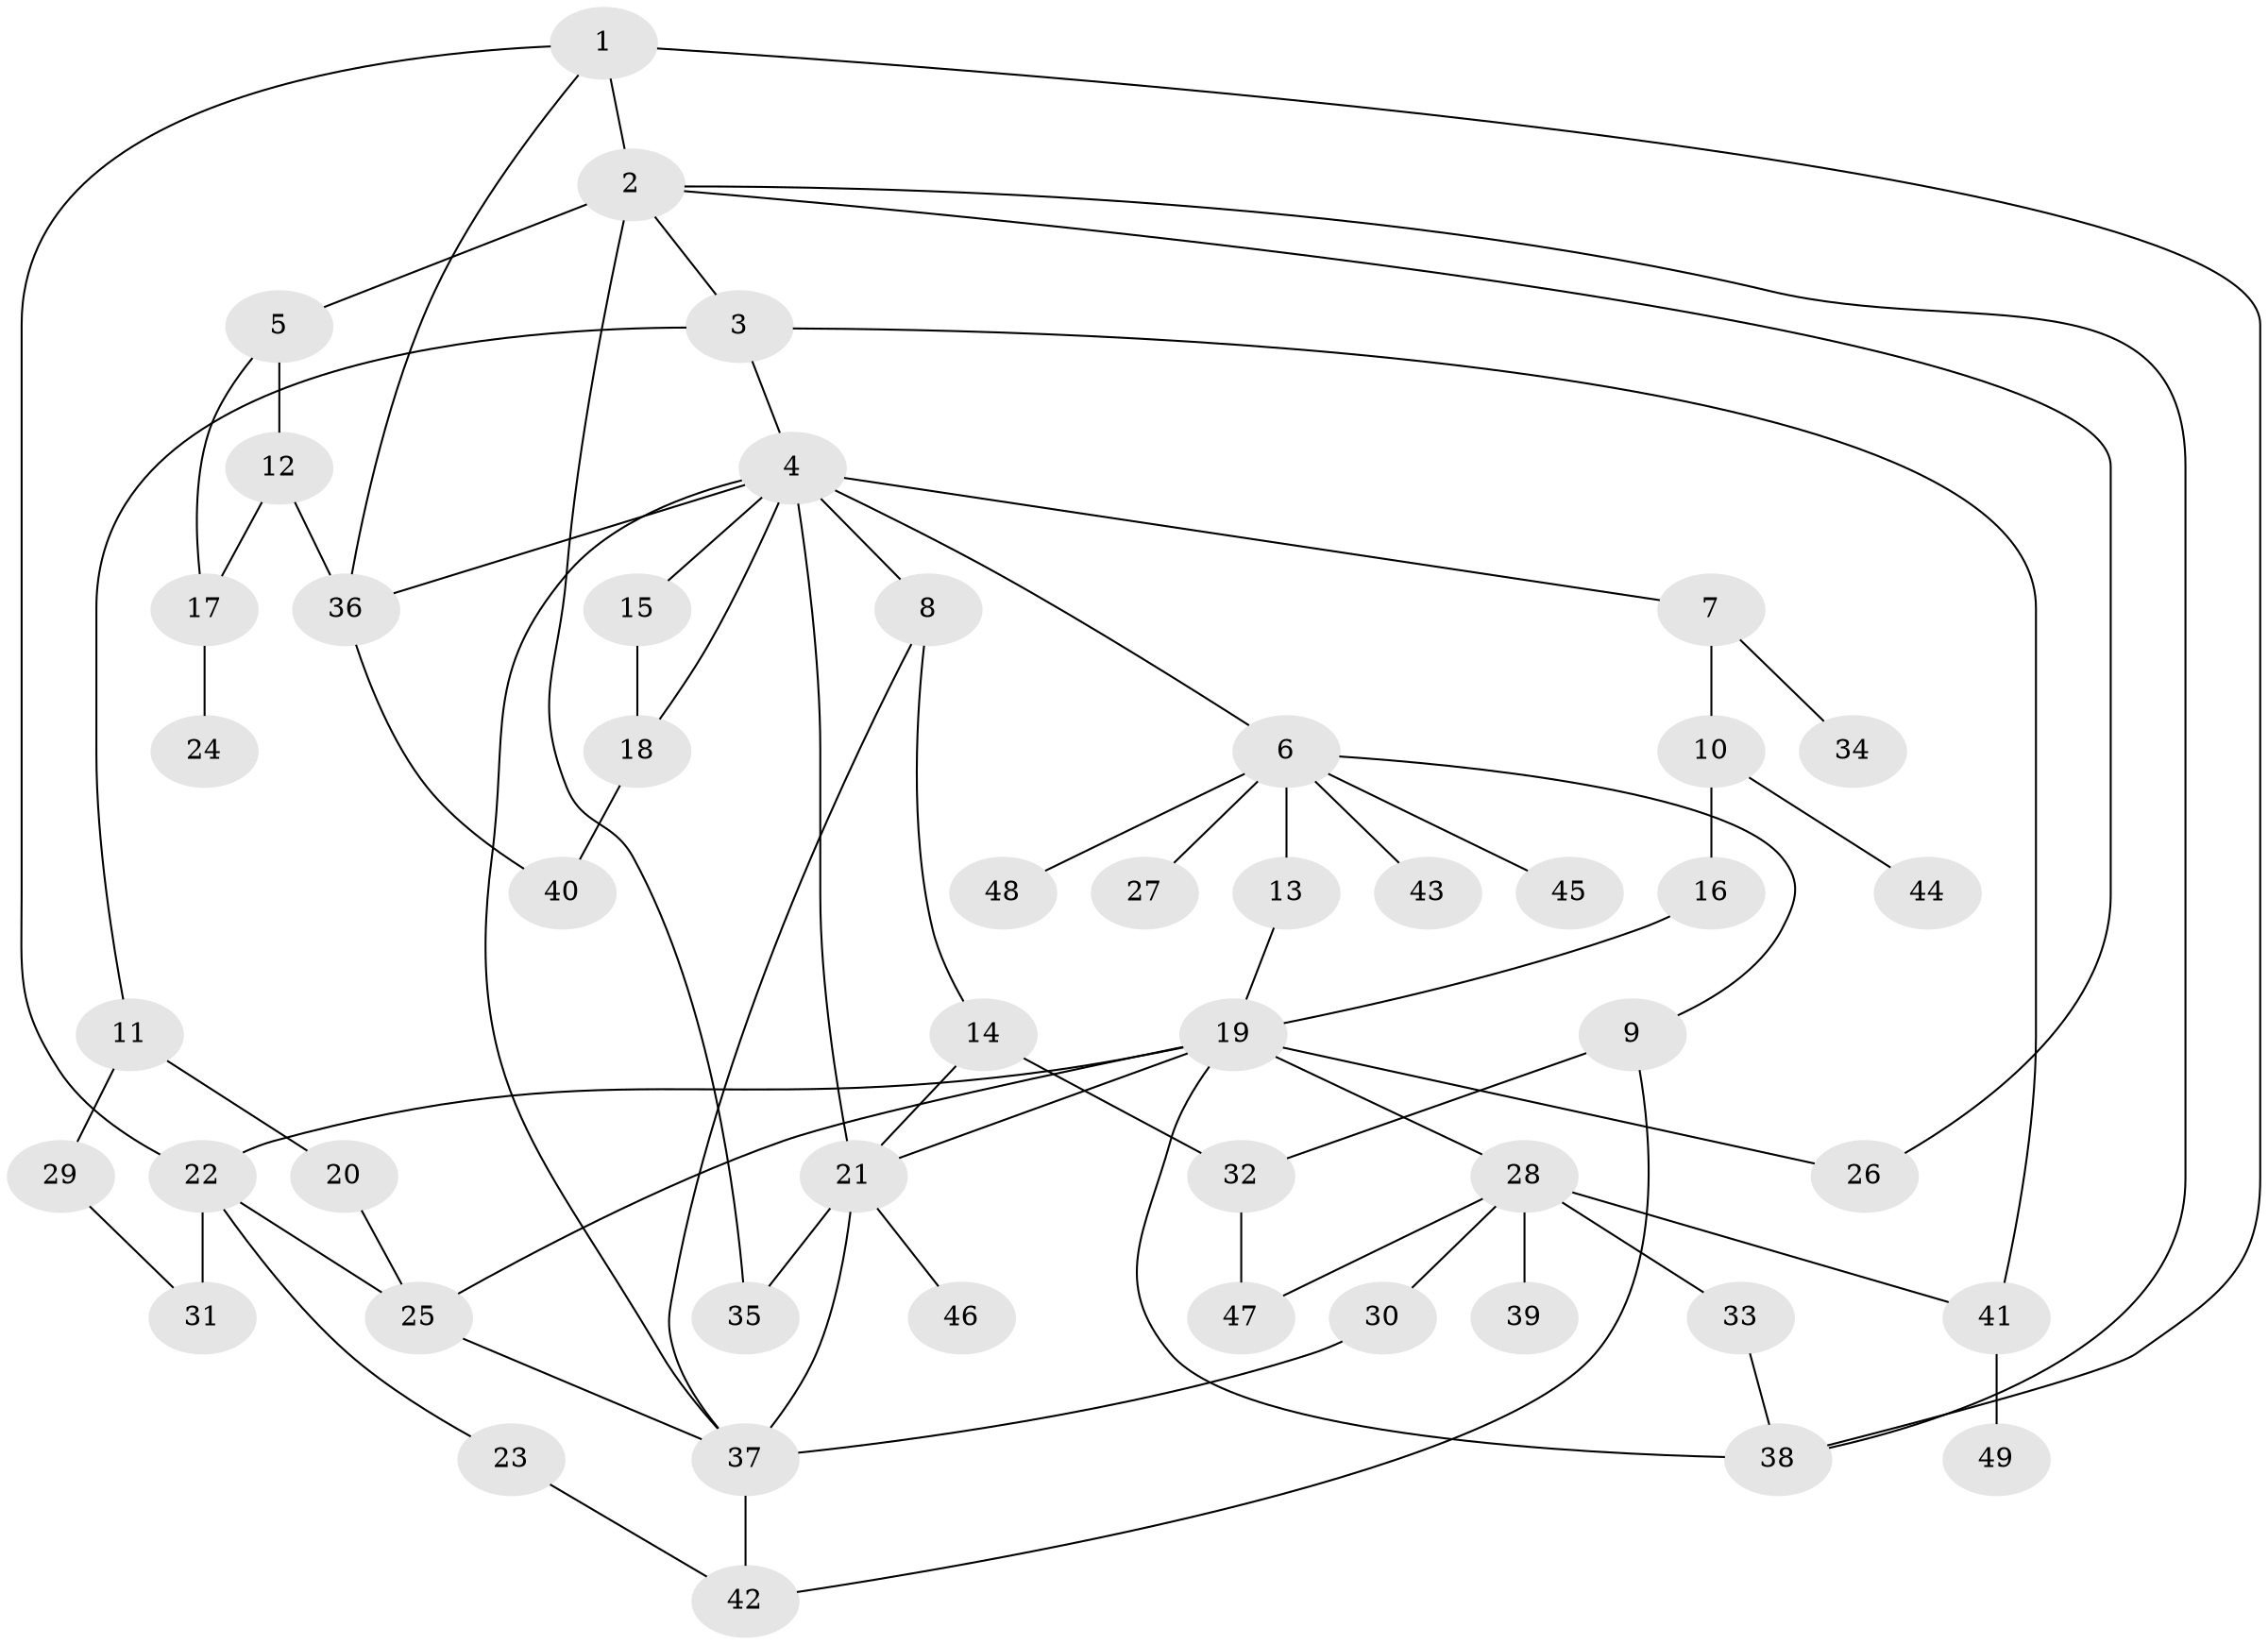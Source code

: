 // original degree distribution, {3: 0.19491525423728814, 5: 0.025423728813559324, 6: 0.03389830508474576, 7: 0.025423728813559324, 4: 0.11016949152542373, 1: 0.2796610169491525, 2: 0.3305084745762712}
// Generated by graph-tools (version 1.1) at 2025/48/03/04/25 22:48:46]
// undirected, 49 vertices, 74 edges
graph export_dot {
  node [color=gray90,style=filled];
  1;
  2;
  3;
  4;
  5;
  6;
  7;
  8;
  9;
  10;
  11;
  12;
  13;
  14;
  15;
  16;
  17;
  18;
  19;
  20;
  21;
  22;
  23;
  24;
  25;
  26;
  27;
  28;
  29;
  30;
  31;
  32;
  33;
  34;
  35;
  36;
  37;
  38;
  39;
  40;
  41;
  42;
  43;
  44;
  45;
  46;
  47;
  48;
  49;
  1 -- 2 [weight=1.0];
  1 -- 22 [weight=1.0];
  1 -- 36 [weight=1.0];
  1 -- 38 [weight=1.0];
  2 -- 3 [weight=1.0];
  2 -- 5 [weight=1.0];
  2 -- 26 [weight=1.0];
  2 -- 35 [weight=1.0];
  2 -- 38 [weight=1.0];
  3 -- 4 [weight=1.0];
  3 -- 11 [weight=1.0];
  3 -- 41 [weight=1.0];
  4 -- 6 [weight=1.0];
  4 -- 7 [weight=1.0];
  4 -- 8 [weight=3.0];
  4 -- 15 [weight=2.0];
  4 -- 18 [weight=1.0];
  4 -- 21 [weight=1.0];
  4 -- 36 [weight=1.0];
  4 -- 37 [weight=1.0];
  5 -- 12 [weight=1.0];
  5 -- 17 [weight=1.0];
  6 -- 9 [weight=1.0];
  6 -- 13 [weight=1.0];
  6 -- 27 [weight=1.0];
  6 -- 43 [weight=1.0];
  6 -- 45 [weight=1.0];
  6 -- 48 [weight=1.0];
  7 -- 10 [weight=1.0];
  7 -- 34 [weight=1.0];
  8 -- 14 [weight=1.0];
  8 -- 37 [weight=1.0];
  9 -- 32 [weight=1.0];
  9 -- 42 [weight=1.0];
  10 -- 16 [weight=1.0];
  10 -- 44 [weight=1.0];
  11 -- 20 [weight=1.0];
  11 -- 29 [weight=1.0];
  12 -- 17 [weight=1.0];
  12 -- 36 [weight=1.0];
  13 -- 19 [weight=1.0];
  14 -- 21 [weight=1.0];
  14 -- 32 [weight=2.0];
  15 -- 18 [weight=1.0];
  16 -- 19 [weight=1.0];
  17 -- 24 [weight=1.0];
  18 -- 40 [weight=1.0];
  19 -- 21 [weight=1.0];
  19 -- 22 [weight=1.0];
  19 -- 25 [weight=1.0];
  19 -- 26 [weight=1.0];
  19 -- 28 [weight=1.0];
  19 -- 38 [weight=1.0];
  20 -- 25 [weight=1.0];
  21 -- 35 [weight=1.0];
  21 -- 37 [weight=2.0];
  21 -- 46 [weight=1.0];
  22 -- 23 [weight=1.0];
  22 -- 25 [weight=1.0];
  22 -- 31 [weight=2.0];
  23 -- 42 [weight=1.0];
  25 -- 37 [weight=1.0];
  28 -- 30 [weight=1.0];
  28 -- 33 [weight=2.0];
  28 -- 39 [weight=1.0];
  28 -- 41 [weight=1.0];
  28 -- 47 [weight=1.0];
  29 -- 31 [weight=1.0];
  30 -- 37 [weight=1.0];
  32 -- 47 [weight=1.0];
  33 -- 38 [weight=1.0];
  36 -- 40 [weight=1.0];
  37 -- 42 [weight=1.0];
  41 -- 49 [weight=1.0];
}
